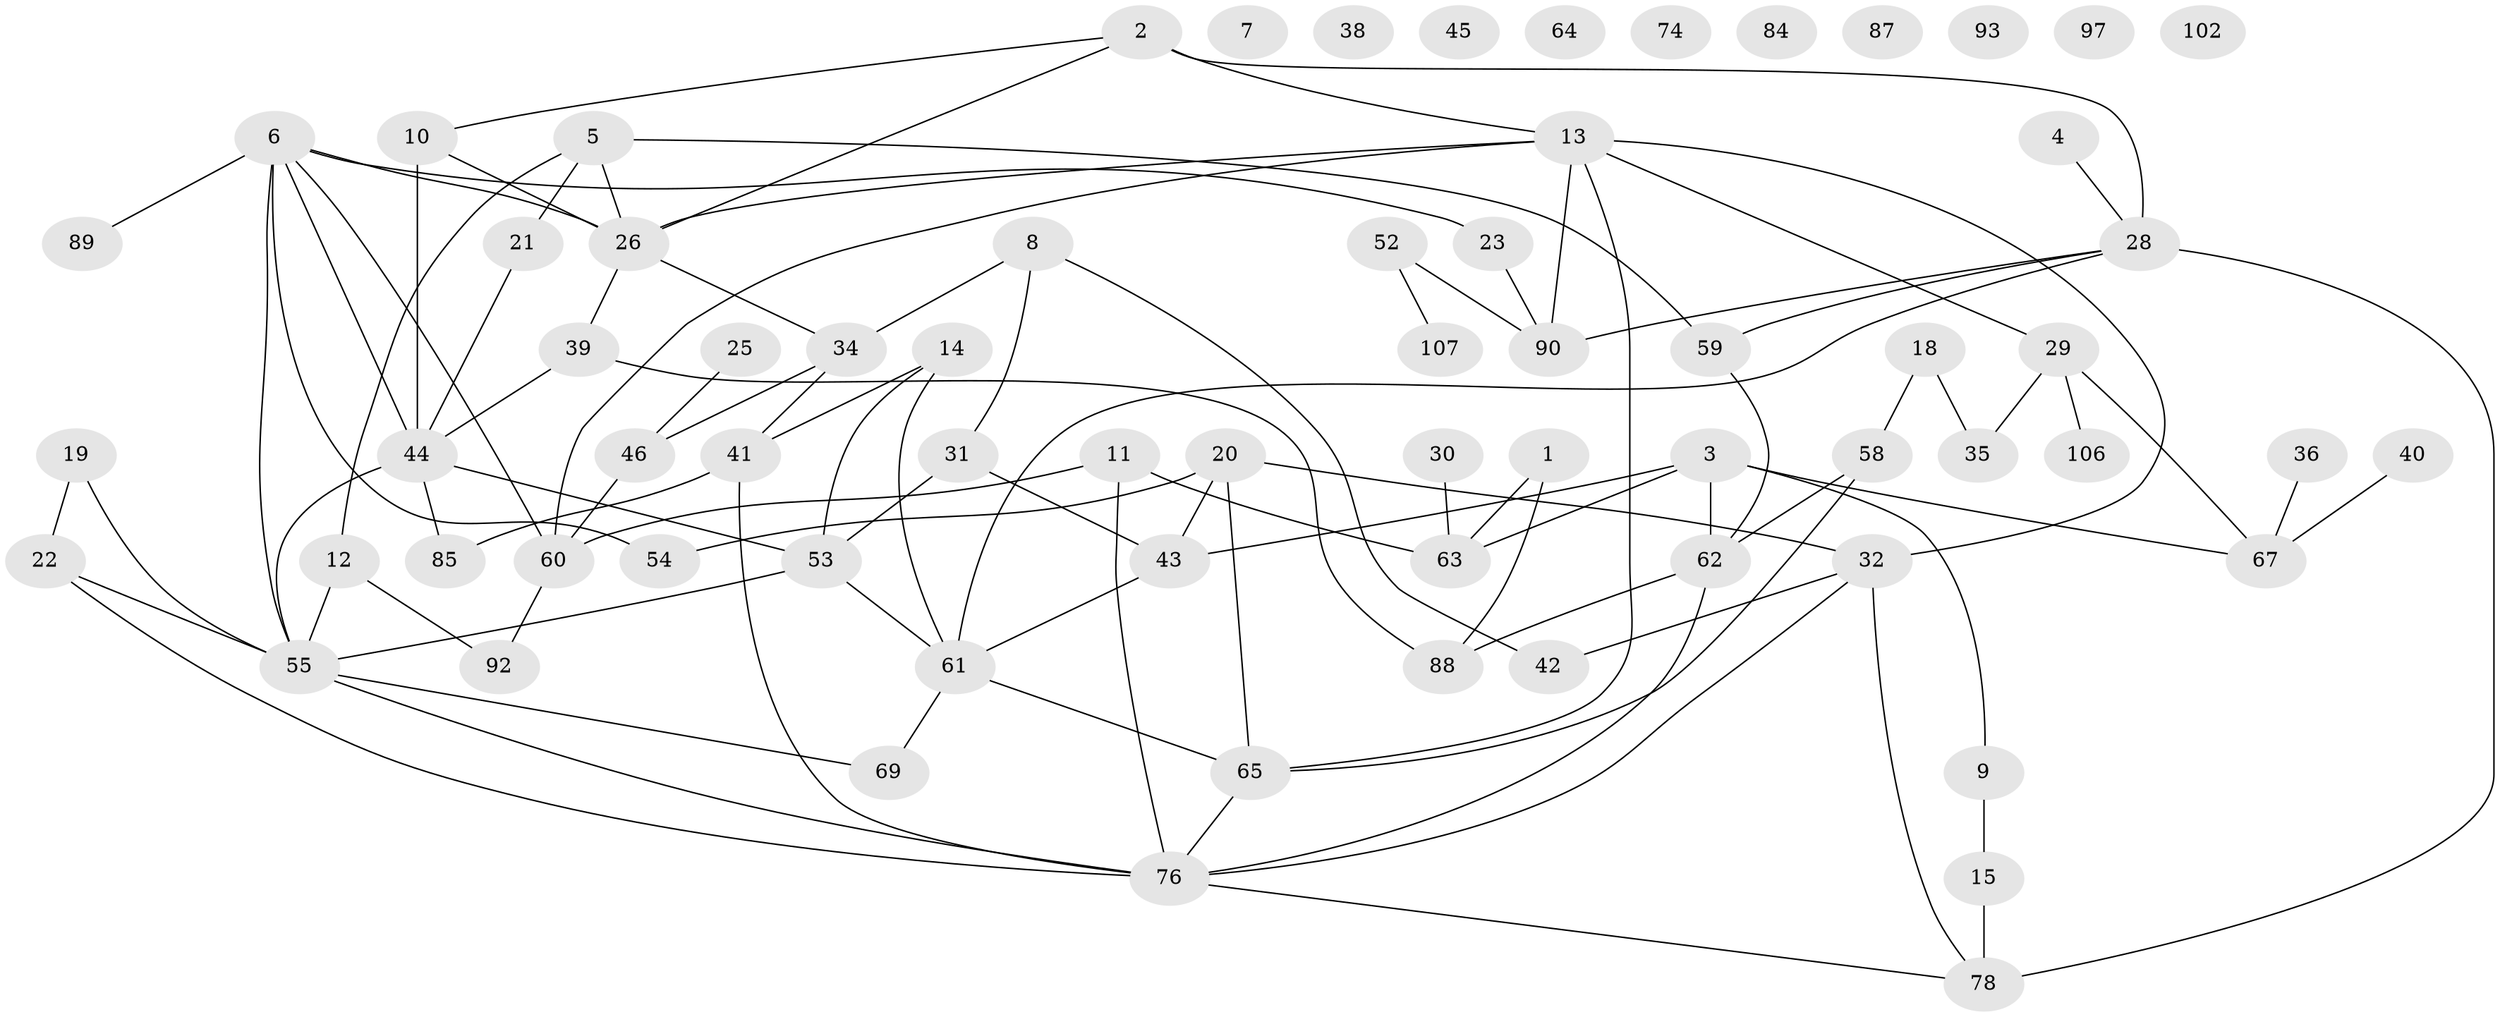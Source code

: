 // original degree distribution, {2: 0.2616822429906542, 4: 0.205607476635514, 1: 0.14018691588785046, 3: 0.205607476635514, 0: 0.08411214953271028, 6: 0.028037383177570093, 5: 0.056074766355140186, 7: 0.009345794392523364, 8: 0.009345794392523364}
// Generated by graph-tools (version 1.1) at 2025/41/03/06/25 10:41:21]
// undirected, 69 vertices, 101 edges
graph export_dot {
graph [start="1"]
  node [color=gray90,style=filled];
  1 [super="+33"];
  2;
  3 [super="+72"];
  4;
  5 [super="+50"];
  6 [super="+16"];
  7;
  8 [super="+37"];
  9;
  10 [super="+27"];
  11 [super="+82"];
  12;
  13 [super="+24"];
  14 [super="+17"];
  15 [super="+49"];
  18 [super="+56"];
  19 [super="+104"];
  20;
  21;
  22 [super="+73"];
  23;
  25;
  26 [super="+51"];
  28 [super="+99"];
  29 [super="+71"];
  30 [super="+100"];
  31 [super="+47"];
  32 [super="+48"];
  34 [super="+75"];
  35;
  36;
  38;
  39 [super="+94"];
  40 [super="+68"];
  41 [super="+83"];
  42;
  43;
  44 [super="+57"];
  45;
  46;
  52;
  53 [super="+81"];
  54 [super="+86"];
  55 [super="+70"];
  58 [super="+98"];
  59;
  60 [super="+95"];
  61 [super="+96"];
  62 [super="+66"];
  63;
  64;
  65 [super="+77"];
  67 [super="+79"];
  69;
  74;
  76;
  78 [super="+80"];
  84;
  85 [super="+103"];
  87 [super="+101"];
  88 [super="+91"];
  89;
  90;
  92 [super="+105"];
  93;
  97;
  102;
  106;
  107;
  1 -- 63;
  1 -- 88;
  2 -- 10;
  2 -- 26;
  2 -- 28;
  2 -- 13;
  3 -- 63;
  3 -- 67;
  3 -- 9;
  3 -- 43;
  3 -- 62;
  4 -- 28;
  5 -- 21;
  5 -- 59;
  5 -- 12;
  5 -- 26;
  6 -- 55;
  6 -- 23;
  6 -- 89;
  6 -- 60;
  6 -- 44;
  6 -- 26;
  6 -- 54;
  8 -- 34;
  8 -- 42;
  8 -- 31;
  9 -- 15;
  10 -- 44 [weight=2];
  10 -- 26;
  11 -- 76;
  11 -- 60;
  11 -- 63;
  12 -- 92;
  12 -- 55;
  13 -- 26;
  13 -- 65;
  13 -- 29;
  13 -- 32;
  13 -- 90;
  13 -- 60;
  14 -- 41;
  14 -- 53;
  14 -- 61;
  15 -- 78 [weight=2];
  18 -- 58;
  18 -- 35;
  19 -- 22;
  19 -- 55;
  20 -- 32;
  20 -- 43;
  20 -- 54 [weight=2];
  20 -- 65;
  21 -- 44;
  22 -- 76;
  22 -- 55;
  23 -- 90;
  25 -- 46;
  26 -- 34;
  26 -- 39;
  28 -- 90;
  28 -- 59;
  28 -- 61;
  28 -- 78;
  29 -- 35;
  29 -- 106;
  29 -- 67;
  30 -- 63;
  31 -- 43;
  31 -- 53;
  32 -- 78;
  32 -- 42;
  32 -- 76;
  34 -- 41;
  34 -- 46;
  36 -- 67;
  39 -- 44;
  39 -- 88;
  40 -- 67;
  41 -- 76;
  41 -- 85;
  43 -- 61;
  44 -- 55;
  44 -- 85 [weight=2];
  44 -- 53 [weight=2];
  46 -- 60;
  52 -- 90;
  52 -- 107;
  53 -- 55;
  53 -- 61;
  55 -- 69;
  55 -- 76;
  58 -- 65;
  58 -- 62;
  59 -- 62;
  60 -- 92;
  61 -- 69;
  61 -- 65;
  62 -- 76;
  62 -- 88;
  65 -- 76;
  76 -- 78;
}
